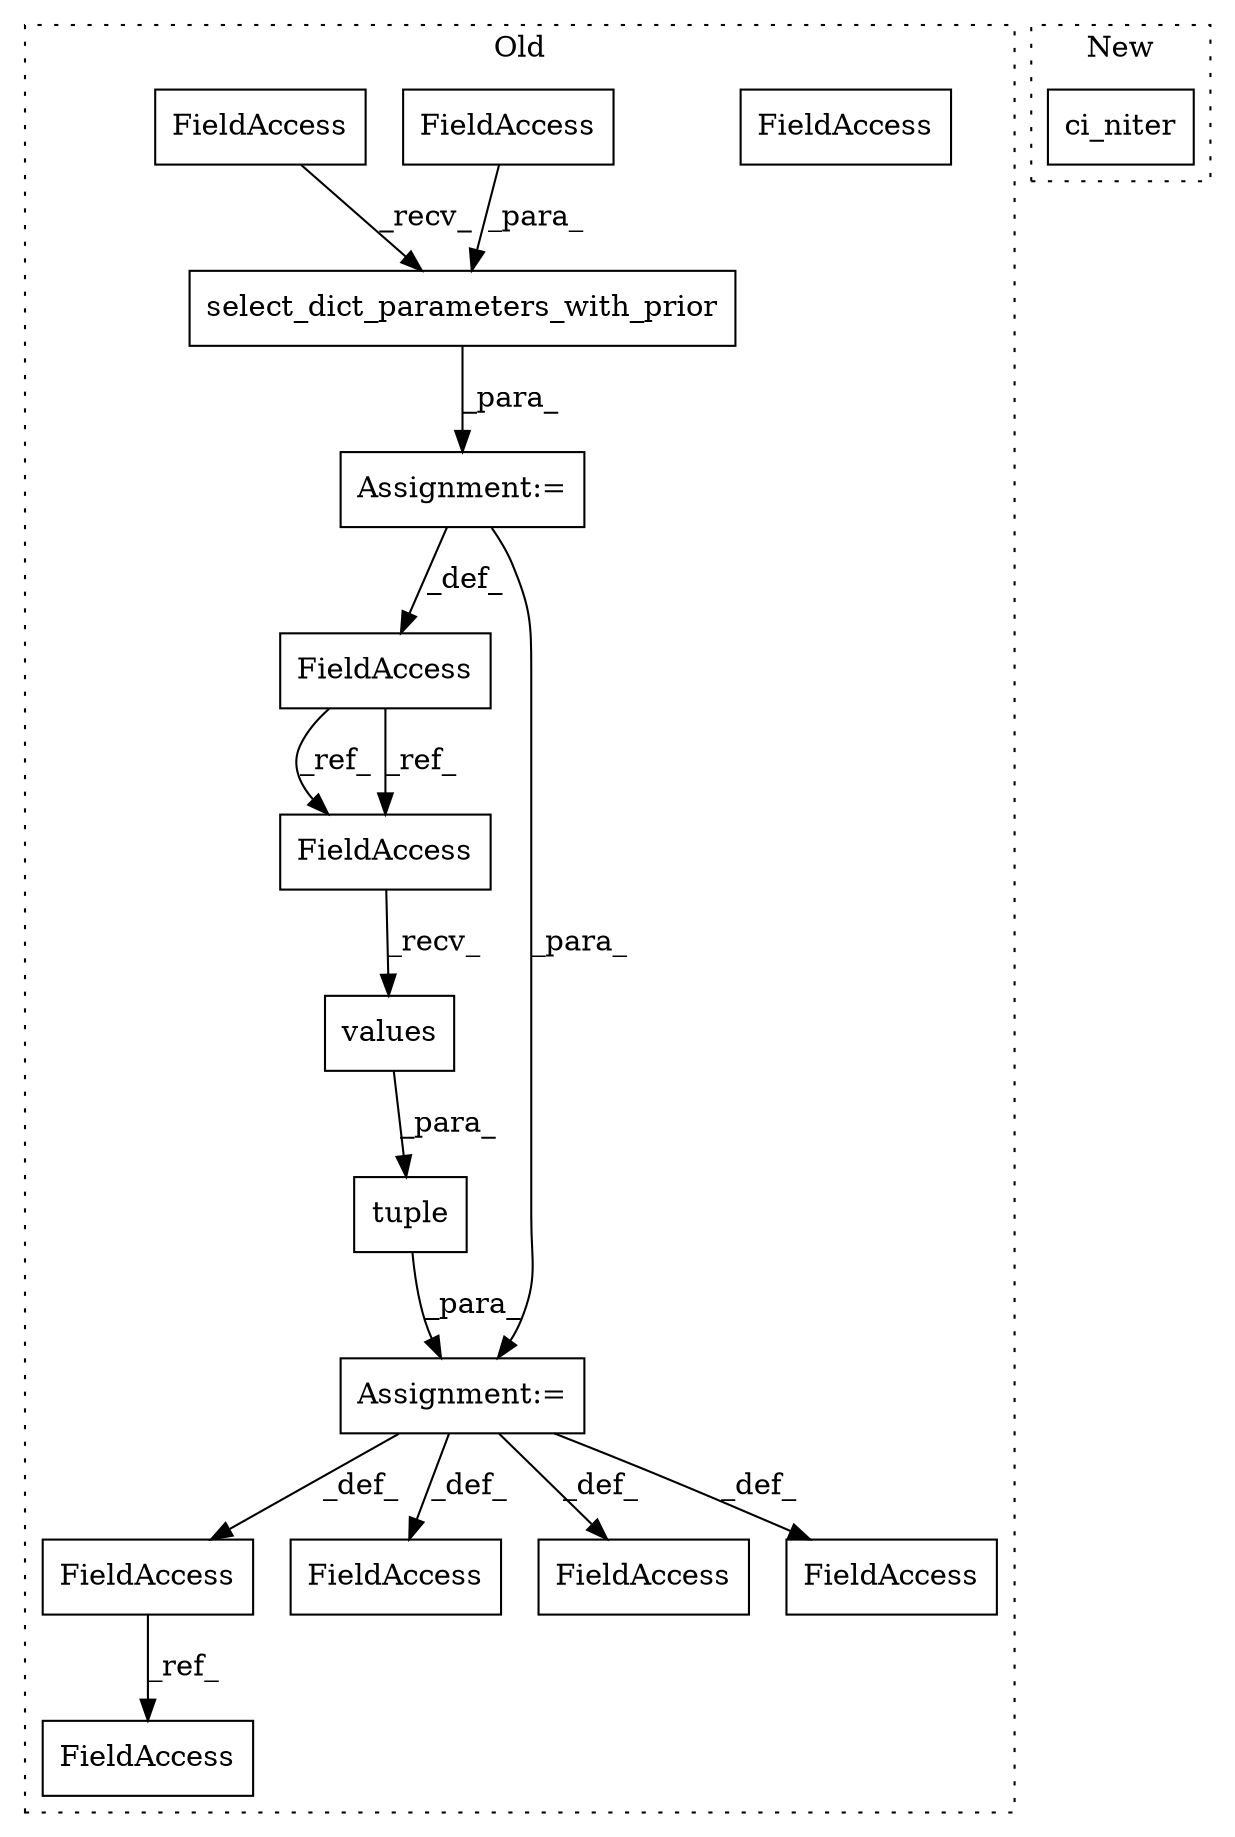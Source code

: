 digraph G {
subgraph cluster0 {
1 [label="select_dict_parameters_with_prior" a="32" s="9501,9540" l="34,1" shape="box"];
3 [label="tuple" a="32" s="9558,9588" l="6,1" shape="box"];
4 [label="FieldAccess" a="22" s="9547" l="10" shape="box"];
5 [label="FieldAccess" a="22" s="9468" l="15" shape="box"];
6 [label="FieldAccess" a="22" s="9669" l="10" shape="box"];
7 [label="FieldAccess" a="22" s="9564" l="15" shape="box"];
8 [label="FieldAccess" a="22" s="9535" l="5" shape="box"];
9 [label="FieldAccess" a="22" s="9686" l="3" shape="box"];
10 [label="FieldAccess" a="22" s="9595" l="10" shape="box"];
11 [label="FieldAccess" a="22" s="9484" l="16" shape="box"];
12 [label="FieldAccess" a="22" s="9784" l="12" shape="box"];
13 [label="values" a="32" s="9580" l="8" shape="box"];
14 [label="Assignment:=" a="7" s="9557" l="1" shape="box"];
15 [label="Assignment:=" a="7" s="9483" l="1" shape="box"];
16 [label="FieldAccess" a="22" s="9564" l="15" shape="box"];
label = "Old";
style="dotted";
}
subgraph cluster1 {
2 [label="ci_niter" a="32" s="8882,8894" l="9,1" shape="box"];
label = "New";
style="dotted";
}
1 -> 15 [label="_para_"];
3 -> 14 [label="_para_"];
4 -> 6 [label="_ref_"];
5 -> 16 [label="_ref_"];
5 -> 16 [label="_ref_"];
8 -> 1 [label="_para_"];
11 -> 1 [label="_recv_"];
13 -> 3 [label="_para_"];
14 -> 12 [label="_def_"];
14 -> 4 [label="_def_"];
14 -> 10 [label="_def_"];
14 -> 9 [label="_def_"];
15 -> 5 [label="_def_"];
15 -> 14 [label="_para_"];
16 -> 13 [label="_recv_"];
}